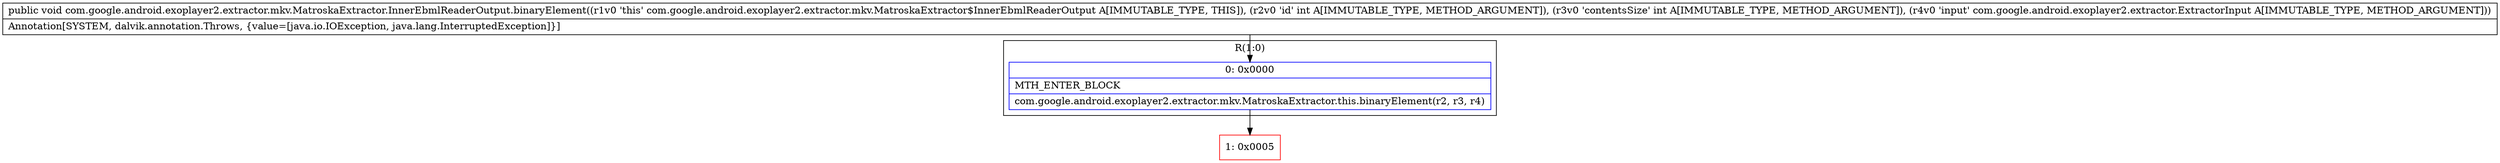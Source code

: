 digraph "CFG forcom.google.android.exoplayer2.extractor.mkv.MatroskaExtractor.InnerEbmlReaderOutput.binaryElement(IILcom\/google\/android\/exoplayer2\/extractor\/ExtractorInput;)V" {
subgraph cluster_Region_2037676162 {
label = "R(1:0)";
node [shape=record,color=blue];
Node_0 [shape=record,label="{0\:\ 0x0000|MTH_ENTER_BLOCK\l|com.google.android.exoplayer2.extractor.mkv.MatroskaExtractor.this.binaryElement(r2, r3, r4)\l}"];
}
Node_1 [shape=record,color=red,label="{1\:\ 0x0005}"];
MethodNode[shape=record,label="{public void com.google.android.exoplayer2.extractor.mkv.MatroskaExtractor.InnerEbmlReaderOutput.binaryElement((r1v0 'this' com.google.android.exoplayer2.extractor.mkv.MatroskaExtractor$InnerEbmlReaderOutput A[IMMUTABLE_TYPE, THIS]), (r2v0 'id' int A[IMMUTABLE_TYPE, METHOD_ARGUMENT]), (r3v0 'contentsSize' int A[IMMUTABLE_TYPE, METHOD_ARGUMENT]), (r4v0 'input' com.google.android.exoplayer2.extractor.ExtractorInput A[IMMUTABLE_TYPE, METHOD_ARGUMENT]))  | Annotation[SYSTEM, dalvik.annotation.Throws, \{value=[java.io.IOException, java.lang.InterruptedException]\}]\l}"];
MethodNode -> Node_0;
Node_0 -> Node_1;
}


